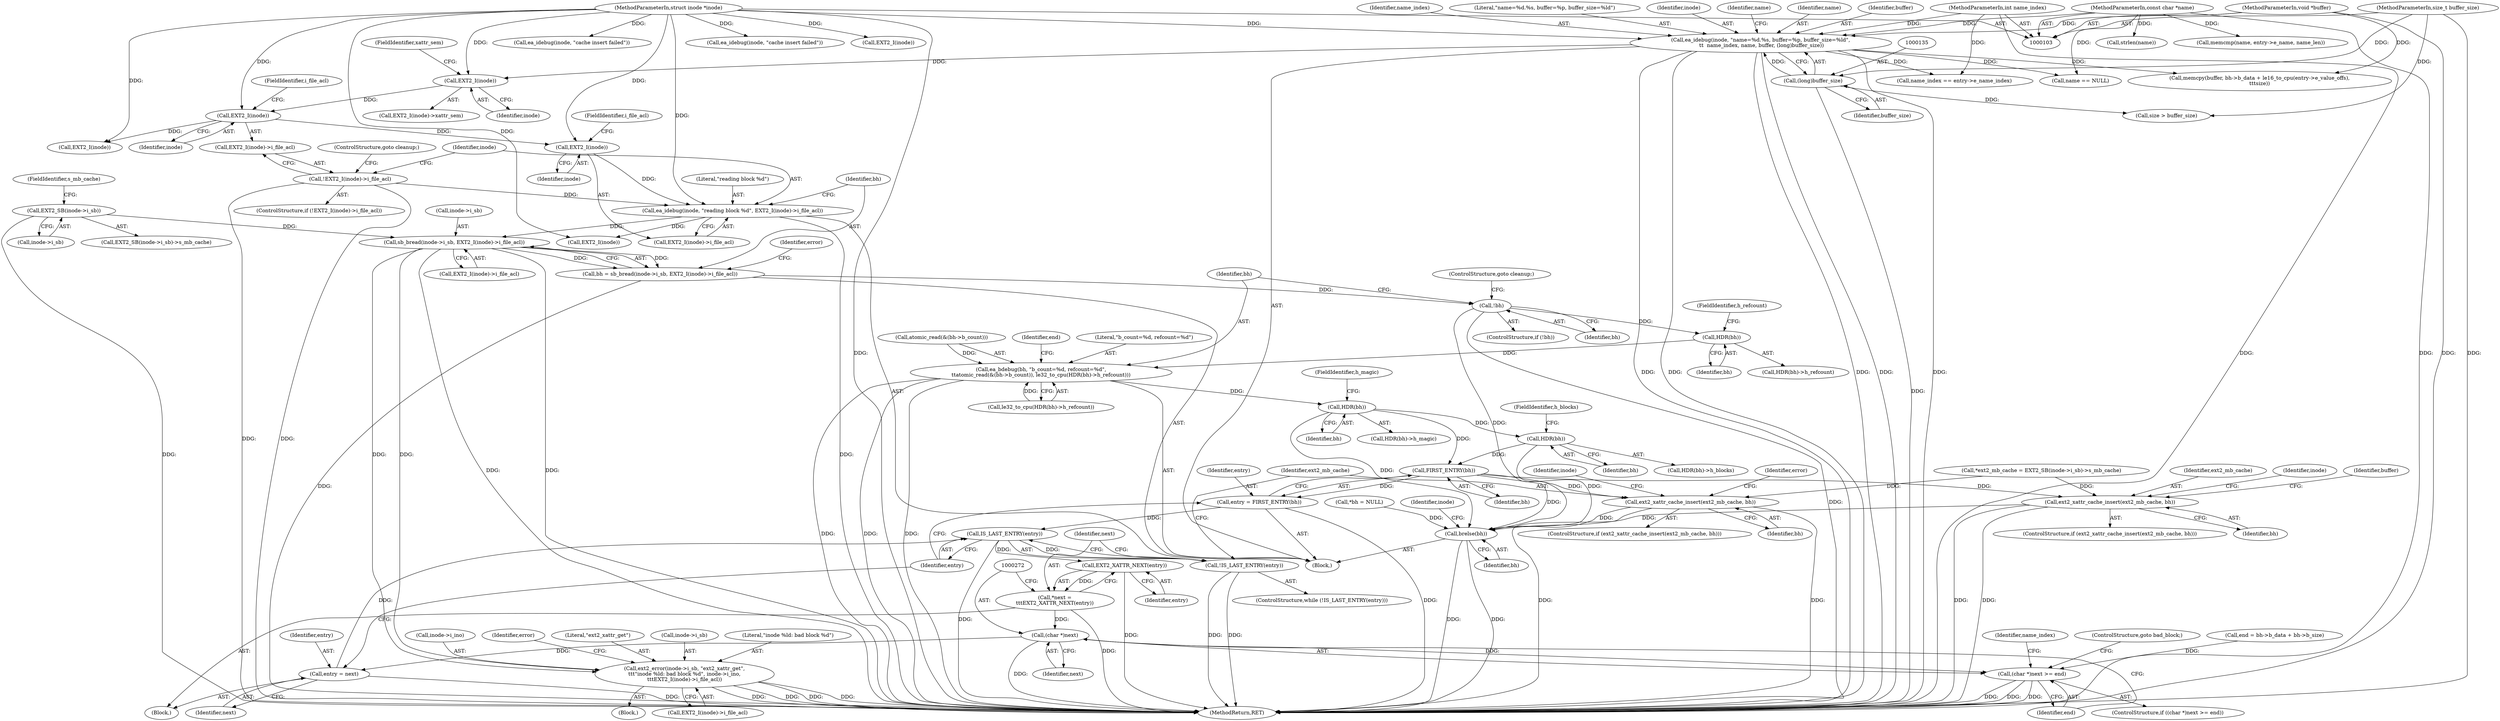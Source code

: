 digraph "0_linux_be0726d33cb8f411945884664924bed3cb8c70ee_7@API" {
"1000181" [label="(Call,sb_bread(inode->i_sb, EXT2_I(inode)->i_file_acl))"];
"1000123" [label="(Call,EXT2_SB(inode->i_sb))"];
"1000172" [label="(Call,ea_idebug(inode, \"reading block %d\", EXT2_I(inode)->i_file_acl))"];
"1000176" [label="(Call,EXT2_I(inode))"];
"1000168" [label="(Call,EXT2_I(inode))"];
"1000158" [label="(Call,EXT2_I(inode))"];
"1000128" [label="(Call,ea_idebug(inode, \"name=%d.%s, buffer=%p, buffer_size=%ld\",\n \t\t  name_index, name, buffer, (long)buffer_size))"];
"1000104" [label="(MethodParameterIn,struct inode *inode)"];
"1000105" [label="(MethodParameterIn,int name_index)"];
"1000106" [label="(MethodParameterIn,const char *name)"];
"1000107" [label="(MethodParameterIn,void *buffer)"];
"1000134" [label="(Call,(long)buffer_size)"];
"1000108" [label="(MethodParameterIn,size_t buffer_size)"];
"1000166" [label="(Call,!EXT2_I(inode)->i_file_acl)"];
"1000179" [label="(Call,bh = sb_bread(inode->i_sb, EXT2_I(inode)->i_file_acl))"];
"1000194" [label="(Call,!bh)"];
"1000207" [label="(Call,HDR(bh))"];
"1000197" [label="(Call,ea_bdebug(bh, \"b_count=%d, refcount=%d\",\n\t\tatomic_read(&(bh->b_count)), le32_to_cpu(HDR(bh)->h_refcount)))"];
"1000223" [label="(Call,HDR(bh))"];
"1000230" [label="(Call,HDR(bh))"];
"1000257" [label="(Call,FIRST_ENTRY(bh))"];
"1000255" [label="(Call,entry = FIRST_ENTRY(bh))"];
"1000261" [label="(Call,IS_LAST_ENTRY(entry))"];
"1000260" [label="(Call,!IS_LAST_ENTRY(entry))"];
"1000267" [label="(Call,EXT2_XATTR_NEXT(entry))"];
"1000265" [label="(Call,*next =\n\t\t\tEXT2_XATTR_NEXT(entry))"];
"1000271" [label="(Call,(char *)next)"];
"1000270" [label="(Call,(char *)next >= end)"];
"1000298" [label="(Call,entry = next)"];
"1000302" [label="(Call,ext2_xattr_cache_insert(ext2_mb_cache, bh))"];
"1000383" [label="(Call,brelse(bh))"];
"1000350" [label="(Call,ext2_xattr_cache_insert(ext2_mb_cache, bh))"];
"1000237" [label="(Call,ext2_error(inode->i_sb, \"ext2_xattr_get\",\n\t\t\t\"inode %ld: bad block %d\", inode->i_ino,\n\t\t\tEXT2_I(inode)->i_file_acl))"];
"1000251" [label="(Identifier,error)"];
"1000388" [label="(Call,EXT2_I(inode))"];
"1000105" [label="(MethodParameterIn,int name_index)"];
"1000230" [label="(Call,HDR(bh))"];
"1000354" [label="(Identifier,inode)"];
"1000124" [label="(Call,inode->i_sb)"];
"1000131" [label="(Identifier,name_index)"];
"1000171" [label="(ControlStructure,goto cleanup;)"];
"1000107" [label="(MethodParameterIn,void *buffer)"];
"1000127" [label="(FieldIdentifier,s_mb_cache)"];
"1000232" [label="(FieldIdentifier,h_blocks)"];
"1000222" [label="(Call,HDR(bh)->h_magic)"];
"1000256" [label="(Identifier,entry)"];
"1000267" [label="(Call,EXT2_XATTR_NEXT(entry))"];
"1000389" [label="(Identifier,inode)"];
"1000206" [label="(Call,HDR(bh)->h_refcount)"];
"1000393" [label="(MethodReturn,RET)"];
"1000186" [label="(Call,EXT2_I(inode))"];
"1000303" [label="(Identifier,ext2_mb_cache)"];
"1000274" [label="(Identifier,end)"];
"1000258" [label="(Identifier,bh)"];
"1000199" [label="(Literal,\"b_count=%d, refcount=%d\")"];
"1000130" [label="(Literal,\"name=%d.%s, buffer=%p, buffer_size=%ld\")"];
"1000176" [label="(Call,EXT2_I(inode))"];
"1000172" [label="(Call,ea_idebug(inode, \"reading block %d\", EXT2_I(inode)->i_file_acl))"];
"1000309" [label="(Identifier,error)"];
"1000229" [label="(Call,HDR(bh)->h_blocks)"];
"1000209" [label="(FieldIdentifier,h_refcount)"];
"1000357" [label="(Identifier,buffer)"];
"1000353" [label="(Call,ea_idebug(inode, \"cache insert failed\"))"];
"1000122" [label="(Call,EXT2_SB(inode->i_sb)->s_mb_cache)"];
"1000384" [label="(Identifier,bh)"];
"1000167" [label="(Call,EXT2_I(inode)->i_file_acl)"];
"1000306" [label="(Identifier,inode)"];
"1000266" [label="(Identifier,next)"];
"1000241" [label="(Literal,\"ext2_xattr_get\")"];
"1000349" [label="(ControlStructure,if (ext2_xattr_cache_insert(ext2_mb_cache, bh)))"];
"1000196" [label="(ControlStructure,goto cleanup;)"];
"1000168" [label="(Call,EXT2_I(inode))"];
"1000177" [label="(Identifier,inode)"];
"1000263" [label="(Block,)"];
"1000305" [label="(Call,ea_idebug(inode, \"cache insert failed\"))"];
"1000195" [label="(Identifier,bh)"];
"1000194" [label="(Call,!bh)"];
"1000198" [label="(Identifier,bh)"];
"1000231" [label="(Identifier,bh)"];
"1000270" [label="(Call,(char *)next >= end)"];
"1000197" [label="(Call,ea_bdebug(bh, \"b_count=%d, refcount=%d\",\n\t\tatomic_read(&(bh->b_count)), le32_to_cpu(HDR(bh)->h_refcount)))"];
"1000159" [label="(Identifier,inode)"];
"1000265" [label="(Call,*next =\n\t\t\tEXT2_XATTR_NEXT(entry))"];
"1000255" [label="(Call,entry = FIRST_ENTRY(bh))"];
"1000275" [label="(ControlStructure,goto bad_block;)"];
"1000260" [label="(Call,!IS_LAST_ENTRY(entry))"];
"1000165" [label="(ControlStructure,if (!EXT2_I(inode)->i_file_acl))"];
"1000278" [label="(Call,name_index == entry->e_name_index)"];
"1000269" [label="(ControlStructure,if ((char *)next >= end))"];
"1000300" [label="(Identifier,next)"];
"1000304" [label="(Identifier,bh)"];
"1000302" [label="(Call,ext2_xattr_cache_insert(ext2_mb_cache, bh))"];
"1000146" [label="(Call,strlen(name))"];
"1000368" [label="(Call,memcpy(buffer, bh->b_data + le16_to_cpu(entry->e_value_offs),\n\t\t\tsize))"];
"1000350" [label="(Call,ext2_xattr_cache_insert(ext2_mb_cache, bh))"];
"1000352" [label="(Identifier,bh)"];
"1000160" [label="(FieldIdentifier,xattr_sem)"];
"1000120" [label="(Call,*ext2_mb_cache = EXT2_SB(inode->i_sb)->s_mb_cache)"];
"1000208" [label="(Identifier,bh)"];
"1000224" [label="(Identifier,bh)"];
"1000185" [label="(Call,EXT2_I(inode)->i_file_acl)"];
"1000181" [label="(Call,sb_bread(inode->i_sb, EXT2_I(inode)->i_file_acl))"];
"1000129" [label="(Identifier,inode)"];
"1000225" [label="(FieldIdentifier,h_magic)"];
"1000261" [label="(Call,IS_LAST_ENTRY(entry))"];
"1000298" [label="(Call,entry = next)"];
"1000351" [label="(Identifier,ext2_mb_cache)"];
"1000207" [label="(Call,HDR(bh))"];
"1000190" [label="(Identifier,error)"];
"1000169" [label="(Identifier,inode)"];
"1000106" [label="(MethodParameterIn,const char *name)"];
"1000134" [label="(Call,(long)buffer_size)"];
"1000271" [label="(Call,(char *)next)"];
"1000158" [label="(Call,EXT2_I(inode))"];
"1000166" [label="(Call,!EXT2_I(inode)->i_file_acl)"];
"1000235" [label="(Block,)"];
"1000123" [label="(Call,EXT2_SB(inode->i_sb))"];
"1000193" [label="(ControlStructure,if (!bh))"];
"1000268" [label="(Identifier,entry)"];
"1000238" [label="(Call,inode->i_sb)"];
"1000246" [label="(Call,EXT2_I(inode)->i_file_acl)"];
"1000262" [label="(Identifier,entry)"];
"1000157" [label="(Call,EXT2_I(inode)->xattr_sem)"];
"1000299" [label="(Identifier,entry)"];
"1000139" [label="(Identifier,name)"];
"1000175" [label="(Call,EXT2_I(inode)->i_file_acl)"];
"1000132" [label="(Identifier,name)"];
"1000259" [label="(ControlStructure,while (!IS_LAST_ENTRY(entry)))"];
"1000257" [label="(Call,FIRST_ENTRY(bh))"];
"1000136" [label="(Identifier,buffer_size)"];
"1000108" [label="(MethodParameterIn,size_t buffer_size)"];
"1000210" [label="(Call,end = bh->b_data + bh->b_size)"];
"1000200" [label="(Call,atomic_read(&(bh->b_count)))"];
"1000242" [label="(Literal,\"inode %ld: bad block %d\")"];
"1000273" [label="(Identifier,next)"];
"1000179" [label="(Call,bh = sb_bread(inode->i_sb, EXT2_I(inode)->i_file_acl))"];
"1000301" [label="(ControlStructure,if (ext2_xattr_cache_insert(ext2_mb_cache, bh)))"];
"1000279" [label="(Identifier,name_index)"];
"1000178" [label="(FieldIdentifier,i_file_acl)"];
"1000237" [label="(Call,ext2_error(inode->i_sb, \"ext2_xattr_get\",\n\t\t\t\"inode %ld: bad block %d\", inode->i_ino,\n\t\t\tEXT2_I(inode)->i_file_acl))"];
"1000290" [label="(Call,memcmp(name, entry->e_name, name_len))"];
"1000223" [label="(Call,HDR(bh))"];
"1000138" [label="(Call,name == NULL)"];
"1000383" [label="(Call,brelse(bh))"];
"1000180" [label="(Identifier,bh)"];
"1000205" [label="(Call,le32_to_cpu(HDR(bh)->h_refcount))"];
"1000364" [label="(Call,size > buffer_size)"];
"1000133" [label="(Identifier,buffer)"];
"1000243" [label="(Call,inode->i_ino)"];
"1000109" [label="(Block,)"];
"1000170" [label="(FieldIdentifier,i_file_acl)"];
"1000174" [label="(Literal,\"reading block %d\")"];
"1000211" [label="(Identifier,end)"];
"1000247" [label="(Call,EXT2_I(inode))"];
"1000173" [label="(Identifier,inode)"];
"1000104" [label="(MethodParameterIn,struct inode *inode)"];
"1000111" [label="(Call,*bh = NULL)"];
"1000128" [label="(Call,ea_idebug(inode, \"name=%d.%s, buffer=%p, buffer_size=%ld\",\n \t\t  name_index, name, buffer, (long)buffer_size))"];
"1000182" [label="(Call,inode->i_sb)"];
"1000181" -> "1000179"  [label="AST: "];
"1000181" -> "1000185"  [label="CFG: "];
"1000182" -> "1000181"  [label="AST: "];
"1000185" -> "1000181"  [label="AST: "];
"1000179" -> "1000181"  [label="CFG: "];
"1000181" -> "1000393"  [label="DDG: "];
"1000181" -> "1000393"  [label="DDG: "];
"1000181" -> "1000179"  [label="DDG: "];
"1000181" -> "1000179"  [label="DDG: "];
"1000123" -> "1000181"  [label="DDG: "];
"1000172" -> "1000181"  [label="DDG: "];
"1000181" -> "1000237"  [label="DDG: "];
"1000181" -> "1000237"  [label="DDG: "];
"1000123" -> "1000122"  [label="AST: "];
"1000123" -> "1000124"  [label="CFG: "];
"1000124" -> "1000123"  [label="AST: "];
"1000127" -> "1000123"  [label="CFG: "];
"1000123" -> "1000393"  [label="DDG: "];
"1000172" -> "1000109"  [label="AST: "];
"1000172" -> "1000175"  [label="CFG: "];
"1000173" -> "1000172"  [label="AST: "];
"1000174" -> "1000172"  [label="AST: "];
"1000175" -> "1000172"  [label="AST: "];
"1000180" -> "1000172"  [label="CFG: "];
"1000172" -> "1000393"  [label="DDG: "];
"1000176" -> "1000172"  [label="DDG: "];
"1000104" -> "1000172"  [label="DDG: "];
"1000166" -> "1000172"  [label="DDG: "];
"1000172" -> "1000186"  [label="DDG: "];
"1000176" -> "1000175"  [label="AST: "];
"1000176" -> "1000177"  [label="CFG: "];
"1000177" -> "1000176"  [label="AST: "];
"1000178" -> "1000176"  [label="CFG: "];
"1000168" -> "1000176"  [label="DDG: "];
"1000104" -> "1000176"  [label="DDG: "];
"1000168" -> "1000167"  [label="AST: "];
"1000168" -> "1000169"  [label="CFG: "];
"1000169" -> "1000168"  [label="AST: "];
"1000170" -> "1000168"  [label="CFG: "];
"1000158" -> "1000168"  [label="DDG: "];
"1000104" -> "1000168"  [label="DDG: "];
"1000168" -> "1000388"  [label="DDG: "];
"1000158" -> "1000157"  [label="AST: "];
"1000158" -> "1000159"  [label="CFG: "];
"1000159" -> "1000158"  [label="AST: "];
"1000160" -> "1000158"  [label="CFG: "];
"1000128" -> "1000158"  [label="DDG: "];
"1000104" -> "1000158"  [label="DDG: "];
"1000128" -> "1000109"  [label="AST: "];
"1000128" -> "1000134"  [label="CFG: "];
"1000129" -> "1000128"  [label="AST: "];
"1000130" -> "1000128"  [label="AST: "];
"1000131" -> "1000128"  [label="AST: "];
"1000132" -> "1000128"  [label="AST: "];
"1000133" -> "1000128"  [label="AST: "];
"1000134" -> "1000128"  [label="AST: "];
"1000139" -> "1000128"  [label="CFG: "];
"1000128" -> "1000393"  [label="DDG: "];
"1000128" -> "1000393"  [label="DDG: "];
"1000128" -> "1000393"  [label="DDG: "];
"1000128" -> "1000393"  [label="DDG: "];
"1000128" -> "1000393"  [label="DDG: "];
"1000104" -> "1000128"  [label="DDG: "];
"1000105" -> "1000128"  [label="DDG: "];
"1000106" -> "1000128"  [label="DDG: "];
"1000107" -> "1000128"  [label="DDG: "];
"1000134" -> "1000128"  [label="DDG: "];
"1000128" -> "1000138"  [label="DDG: "];
"1000128" -> "1000278"  [label="DDG: "];
"1000128" -> "1000368"  [label="DDG: "];
"1000104" -> "1000103"  [label="AST: "];
"1000104" -> "1000393"  [label="DDG: "];
"1000104" -> "1000186"  [label="DDG: "];
"1000104" -> "1000247"  [label="DDG: "];
"1000104" -> "1000305"  [label="DDG: "];
"1000104" -> "1000353"  [label="DDG: "];
"1000104" -> "1000388"  [label="DDG: "];
"1000105" -> "1000103"  [label="AST: "];
"1000105" -> "1000393"  [label="DDG: "];
"1000105" -> "1000278"  [label="DDG: "];
"1000106" -> "1000103"  [label="AST: "];
"1000106" -> "1000393"  [label="DDG: "];
"1000106" -> "1000138"  [label="DDG: "];
"1000106" -> "1000146"  [label="DDG: "];
"1000106" -> "1000290"  [label="DDG: "];
"1000107" -> "1000103"  [label="AST: "];
"1000107" -> "1000393"  [label="DDG: "];
"1000107" -> "1000368"  [label="DDG: "];
"1000134" -> "1000136"  [label="CFG: "];
"1000135" -> "1000134"  [label="AST: "];
"1000136" -> "1000134"  [label="AST: "];
"1000134" -> "1000393"  [label="DDG: "];
"1000108" -> "1000134"  [label="DDG: "];
"1000134" -> "1000364"  [label="DDG: "];
"1000108" -> "1000103"  [label="AST: "];
"1000108" -> "1000393"  [label="DDG: "];
"1000108" -> "1000364"  [label="DDG: "];
"1000166" -> "1000165"  [label="AST: "];
"1000166" -> "1000167"  [label="CFG: "];
"1000167" -> "1000166"  [label="AST: "];
"1000171" -> "1000166"  [label="CFG: "];
"1000173" -> "1000166"  [label="CFG: "];
"1000166" -> "1000393"  [label="DDG: "];
"1000166" -> "1000393"  [label="DDG: "];
"1000179" -> "1000109"  [label="AST: "];
"1000180" -> "1000179"  [label="AST: "];
"1000190" -> "1000179"  [label="CFG: "];
"1000179" -> "1000393"  [label="DDG: "];
"1000179" -> "1000194"  [label="DDG: "];
"1000194" -> "1000193"  [label="AST: "];
"1000194" -> "1000195"  [label="CFG: "];
"1000195" -> "1000194"  [label="AST: "];
"1000196" -> "1000194"  [label="CFG: "];
"1000198" -> "1000194"  [label="CFG: "];
"1000194" -> "1000393"  [label="DDG: "];
"1000194" -> "1000207"  [label="DDG: "];
"1000194" -> "1000383"  [label="DDG: "];
"1000207" -> "1000206"  [label="AST: "];
"1000207" -> "1000208"  [label="CFG: "];
"1000208" -> "1000207"  [label="AST: "];
"1000209" -> "1000207"  [label="CFG: "];
"1000207" -> "1000197"  [label="DDG: "];
"1000197" -> "1000109"  [label="AST: "];
"1000197" -> "1000205"  [label="CFG: "];
"1000198" -> "1000197"  [label="AST: "];
"1000199" -> "1000197"  [label="AST: "];
"1000200" -> "1000197"  [label="AST: "];
"1000205" -> "1000197"  [label="AST: "];
"1000211" -> "1000197"  [label="CFG: "];
"1000197" -> "1000393"  [label="DDG: "];
"1000197" -> "1000393"  [label="DDG: "];
"1000197" -> "1000393"  [label="DDG: "];
"1000200" -> "1000197"  [label="DDG: "];
"1000205" -> "1000197"  [label="DDG: "];
"1000197" -> "1000223"  [label="DDG: "];
"1000223" -> "1000222"  [label="AST: "];
"1000223" -> "1000224"  [label="CFG: "];
"1000224" -> "1000223"  [label="AST: "];
"1000225" -> "1000223"  [label="CFG: "];
"1000223" -> "1000230"  [label="DDG: "];
"1000223" -> "1000257"  [label="DDG: "];
"1000223" -> "1000383"  [label="DDG: "];
"1000230" -> "1000229"  [label="AST: "];
"1000230" -> "1000231"  [label="CFG: "];
"1000231" -> "1000230"  [label="AST: "];
"1000232" -> "1000230"  [label="CFG: "];
"1000230" -> "1000257"  [label="DDG: "];
"1000230" -> "1000383"  [label="DDG: "];
"1000257" -> "1000255"  [label="AST: "];
"1000257" -> "1000258"  [label="CFG: "];
"1000258" -> "1000257"  [label="AST: "];
"1000255" -> "1000257"  [label="CFG: "];
"1000257" -> "1000255"  [label="DDG: "];
"1000257" -> "1000302"  [label="DDG: "];
"1000257" -> "1000350"  [label="DDG: "];
"1000257" -> "1000383"  [label="DDG: "];
"1000255" -> "1000109"  [label="AST: "];
"1000256" -> "1000255"  [label="AST: "];
"1000262" -> "1000255"  [label="CFG: "];
"1000255" -> "1000393"  [label="DDG: "];
"1000255" -> "1000261"  [label="DDG: "];
"1000261" -> "1000260"  [label="AST: "];
"1000261" -> "1000262"  [label="CFG: "];
"1000262" -> "1000261"  [label="AST: "];
"1000260" -> "1000261"  [label="CFG: "];
"1000261" -> "1000393"  [label="DDG: "];
"1000261" -> "1000260"  [label="DDG: "];
"1000298" -> "1000261"  [label="DDG: "];
"1000261" -> "1000267"  [label="DDG: "];
"1000260" -> "1000259"  [label="AST: "];
"1000266" -> "1000260"  [label="CFG: "];
"1000303" -> "1000260"  [label="CFG: "];
"1000260" -> "1000393"  [label="DDG: "];
"1000260" -> "1000393"  [label="DDG: "];
"1000267" -> "1000265"  [label="AST: "];
"1000267" -> "1000268"  [label="CFG: "];
"1000268" -> "1000267"  [label="AST: "];
"1000265" -> "1000267"  [label="CFG: "];
"1000267" -> "1000393"  [label="DDG: "];
"1000267" -> "1000265"  [label="DDG: "];
"1000265" -> "1000263"  [label="AST: "];
"1000266" -> "1000265"  [label="AST: "];
"1000272" -> "1000265"  [label="CFG: "];
"1000265" -> "1000393"  [label="DDG: "];
"1000265" -> "1000271"  [label="DDG: "];
"1000271" -> "1000270"  [label="AST: "];
"1000271" -> "1000273"  [label="CFG: "];
"1000272" -> "1000271"  [label="AST: "];
"1000273" -> "1000271"  [label="AST: "];
"1000274" -> "1000271"  [label="CFG: "];
"1000271" -> "1000393"  [label="DDG: "];
"1000271" -> "1000270"  [label="DDG: "];
"1000271" -> "1000298"  [label="DDG: "];
"1000270" -> "1000269"  [label="AST: "];
"1000270" -> "1000274"  [label="CFG: "];
"1000274" -> "1000270"  [label="AST: "];
"1000275" -> "1000270"  [label="CFG: "];
"1000279" -> "1000270"  [label="CFG: "];
"1000270" -> "1000393"  [label="DDG: "];
"1000270" -> "1000393"  [label="DDG: "];
"1000270" -> "1000393"  [label="DDG: "];
"1000210" -> "1000270"  [label="DDG: "];
"1000298" -> "1000263"  [label="AST: "];
"1000298" -> "1000300"  [label="CFG: "];
"1000299" -> "1000298"  [label="AST: "];
"1000300" -> "1000298"  [label="AST: "];
"1000262" -> "1000298"  [label="CFG: "];
"1000298" -> "1000393"  [label="DDG: "];
"1000302" -> "1000301"  [label="AST: "];
"1000302" -> "1000304"  [label="CFG: "];
"1000303" -> "1000302"  [label="AST: "];
"1000304" -> "1000302"  [label="AST: "];
"1000306" -> "1000302"  [label="CFG: "];
"1000309" -> "1000302"  [label="CFG: "];
"1000302" -> "1000393"  [label="DDG: "];
"1000302" -> "1000393"  [label="DDG: "];
"1000120" -> "1000302"  [label="DDG: "];
"1000302" -> "1000383"  [label="DDG: "];
"1000383" -> "1000109"  [label="AST: "];
"1000383" -> "1000384"  [label="CFG: "];
"1000384" -> "1000383"  [label="AST: "];
"1000389" -> "1000383"  [label="CFG: "];
"1000383" -> "1000393"  [label="DDG: "];
"1000383" -> "1000393"  [label="DDG: "];
"1000111" -> "1000383"  [label="DDG: "];
"1000350" -> "1000383"  [label="DDG: "];
"1000350" -> "1000349"  [label="AST: "];
"1000350" -> "1000352"  [label="CFG: "];
"1000351" -> "1000350"  [label="AST: "];
"1000352" -> "1000350"  [label="AST: "];
"1000354" -> "1000350"  [label="CFG: "];
"1000357" -> "1000350"  [label="CFG: "];
"1000350" -> "1000393"  [label="DDG: "];
"1000350" -> "1000393"  [label="DDG: "];
"1000120" -> "1000350"  [label="DDG: "];
"1000237" -> "1000235"  [label="AST: "];
"1000237" -> "1000246"  [label="CFG: "];
"1000238" -> "1000237"  [label="AST: "];
"1000241" -> "1000237"  [label="AST: "];
"1000242" -> "1000237"  [label="AST: "];
"1000243" -> "1000237"  [label="AST: "];
"1000246" -> "1000237"  [label="AST: "];
"1000251" -> "1000237"  [label="CFG: "];
"1000237" -> "1000393"  [label="DDG: "];
"1000237" -> "1000393"  [label="DDG: "];
"1000237" -> "1000393"  [label="DDG: "];
"1000237" -> "1000393"  [label="DDG: "];
}
